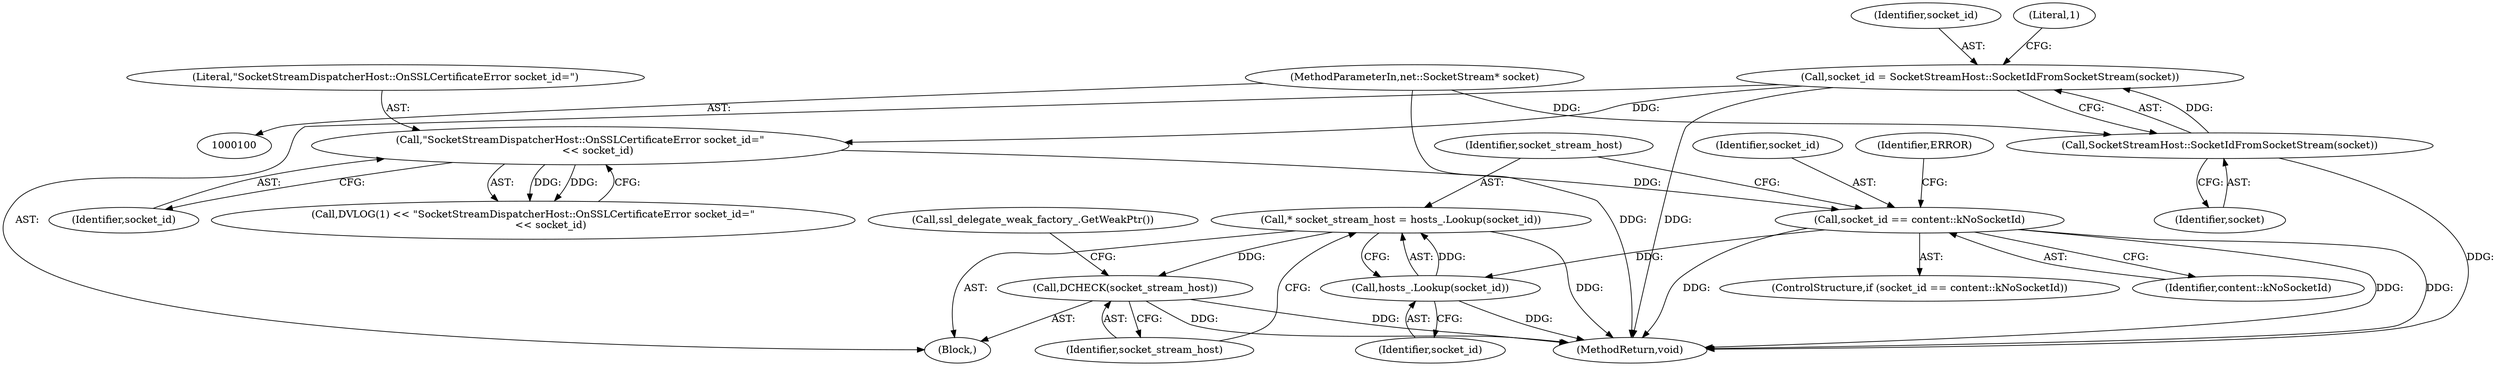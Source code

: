 digraph "0_Chrome_5385c44d9634d00b1cec2abf0fe7290d4205c7b0_3@API" {
"1000127" [label="(Call,* socket_stream_host = hosts_.Lookup(socket_id))"];
"1000129" [label="(Call,hosts_.Lookup(socket_id))"];
"1000117" [label="(Call,socket_id == content::kNoSocketId)"];
"1000113" [label="(Call,\"SocketStreamDispatcherHost::OnSSLCertificateError socket_id=\"\n           << socket_id)"];
"1000106" [label="(Call,socket_id = SocketStreamHost::SocketIdFromSocketStream(socket))"];
"1000108" [label="(Call,SocketStreamHost::SocketIdFromSocketStream(socket))"];
"1000101" [label="(MethodParameterIn,net::SocketStream* socket)"];
"1000131" [label="(Call,DCHECK(socket_stream_host))"];
"1000118" [label="(Identifier,socket_id)"];
"1000132" [label="(Identifier,socket_stream_host)"];
"1000113" [label="(Call,\"SocketStreamDispatcherHost::OnSSLCertificateError socket_id=\"\n           << socket_id)"];
"1000127" [label="(Call,* socket_stream_host = hosts_.Lookup(socket_id))"];
"1000110" [label="(Call,DVLOG(1) << \"SocketStreamDispatcherHost::OnSSLCertificateError socket_id=\"\n           << socket_id)"];
"1000119" [label="(Identifier,content::kNoSocketId)"];
"1000130" [label="(Identifier,socket_id)"];
"1000116" [label="(ControlStructure,if (socket_id == content::kNoSocketId))"];
"1000131" [label="(Call,DCHECK(socket_stream_host))"];
"1000114" [label="(Literal,\"SocketStreamDispatcherHost::OnSSLCertificateError socket_id=\")"];
"1000115" [label="(Identifier,socket_id)"];
"1000135" [label="(Call,ssl_delegate_weak_factory_.GetWeakPtr())"];
"1000128" [label="(Identifier,socket_stream_host)"];
"1000123" [label="(Identifier,ERROR)"];
"1000143" [label="(MethodReturn,void)"];
"1000109" [label="(Identifier,socket)"];
"1000107" [label="(Identifier,socket_id)"];
"1000129" [label="(Call,hosts_.Lookup(socket_id))"];
"1000104" [label="(Block,)"];
"1000101" [label="(MethodParameterIn,net::SocketStream* socket)"];
"1000117" [label="(Call,socket_id == content::kNoSocketId)"];
"1000108" [label="(Call,SocketStreamHost::SocketIdFromSocketStream(socket))"];
"1000112" [label="(Literal,1)"];
"1000106" [label="(Call,socket_id = SocketStreamHost::SocketIdFromSocketStream(socket))"];
"1000127" -> "1000104"  [label="AST: "];
"1000127" -> "1000129"  [label="CFG: "];
"1000128" -> "1000127"  [label="AST: "];
"1000129" -> "1000127"  [label="AST: "];
"1000132" -> "1000127"  [label="CFG: "];
"1000127" -> "1000143"  [label="DDG: "];
"1000129" -> "1000127"  [label="DDG: "];
"1000127" -> "1000131"  [label="DDG: "];
"1000129" -> "1000130"  [label="CFG: "];
"1000130" -> "1000129"  [label="AST: "];
"1000129" -> "1000143"  [label="DDG: "];
"1000117" -> "1000129"  [label="DDG: "];
"1000117" -> "1000116"  [label="AST: "];
"1000117" -> "1000119"  [label="CFG: "];
"1000118" -> "1000117"  [label="AST: "];
"1000119" -> "1000117"  [label="AST: "];
"1000123" -> "1000117"  [label="CFG: "];
"1000128" -> "1000117"  [label="CFG: "];
"1000117" -> "1000143"  [label="DDG: "];
"1000117" -> "1000143"  [label="DDG: "];
"1000117" -> "1000143"  [label="DDG: "];
"1000113" -> "1000117"  [label="DDG: "];
"1000113" -> "1000110"  [label="AST: "];
"1000113" -> "1000115"  [label="CFG: "];
"1000114" -> "1000113"  [label="AST: "];
"1000115" -> "1000113"  [label="AST: "];
"1000110" -> "1000113"  [label="CFG: "];
"1000113" -> "1000110"  [label="DDG: "];
"1000113" -> "1000110"  [label="DDG: "];
"1000106" -> "1000113"  [label="DDG: "];
"1000106" -> "1000104"  [label="AST: "];
"1000106" -> "1000108"  [label="CFG: "];
"1000107" -> "1000106"  [label="AST: "];
"1000108" -> "1000106"  [label="AST: "];
"1000112" -> "1000106"  [label="CFG: "];
"1000106" -> "1000143"  [label="DDG: "];
"1000108" -> "1000106"  [label="DDG: "];
"1000108" -> "1000109"  [label="CFG: "];
"1000109" -> "1000108"  [label="AST: "];
"1000108" -> "1000143"  [label="DDG: "];
"1000101" -> "1000108"  [label="DDG: "];
"1000101" -> "1000100"  [label="AST: "];
"1000101" -> "1000143"  [label="DDG: "];
"1000131" -> "1000104"  [label="AST: "];
"1000131" -> "1000132"  [label="CFG: "];
"1000132" -> "1000131"  [label="AST: "];
"1000135" -> "1000131"  [label="CFG: "];
"1000131" -> "1000143"  [label="DDG: "];
"1000131" -> "1000143"  [label="DDG: "];
}
